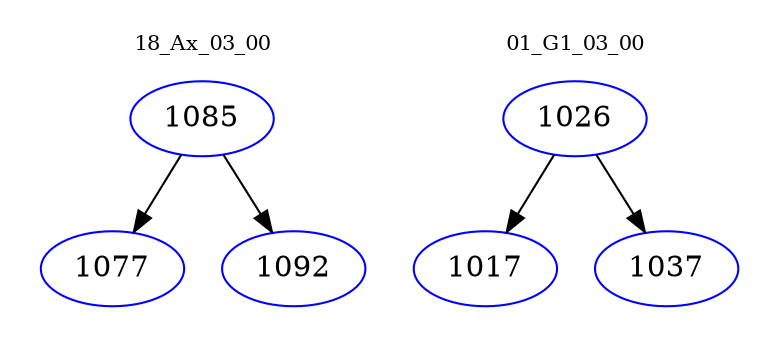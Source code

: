 digraph{
subgraph cluster_0 {
color = white
label = "18_Ax_03_00";
fontsize=10;
T0_1085 [label="1085", color="blue"]
T0_1085 -> T0_1077 [color="black"]
T0_1077 [label="1077", color="blue"]
T0_1085 -> T0_1092 [color="black"]
T0_1092 [label="1092", color="blue"]
}
subgraph cluster_1 {
color = white
label = "01_G1_03_00";
fontsize=10;
T1_1026 [label="1026", color="blue"]
T1_1026 -> T1_1017 [color="black"]
T1_1017 [label="1017", color="blue"]
T1_1026 -> T1_1037 [color="black"]
T1_1037 [label="1037", color="blue"]
}
}
